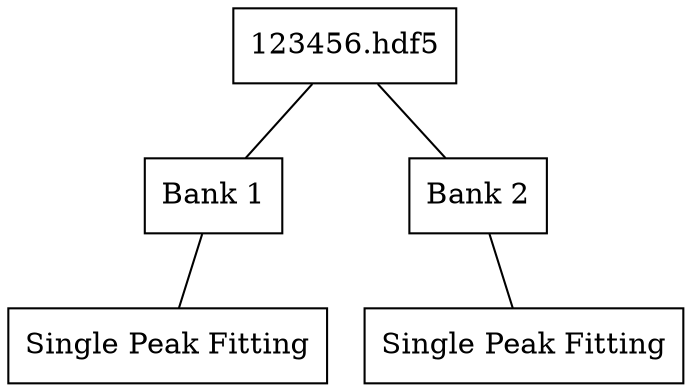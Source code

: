 graph {
      file[label="123456.hdf5" shape="box"];

      bank1[label="Bank 1" shape="box"];
      fitgroup1[label="Single Peak Fitting" shape="box"];

      bank2[label="Bank 2" shape="box"];
      fitgroup2[label="Single Peak Fitting" shape="box"];

      file -- bank1 -- fitgroup1;
      file -- bank2 -- fitgroup2;
}